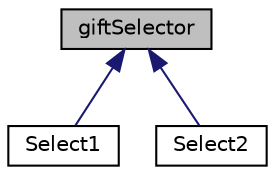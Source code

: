digraph "giftSelector"
{
  edge [fontname="Helvetica",fontsize="10",labelfontname="Helvetica",labelfontsize="10"];
  node [fontname="Helvetica",fontsize="10",shape=record];
  Node1 [label="giftSelector",height=0.2,width=0.4,color="black", fillcolor="grey75", style="filled", fontcolor="black"];
  Node1 -> Node2 [dir="back",color="midnightblue",fontsize="10",style="solid",fontname="Helvetica"];
  Node2 [label="Select1",height=0.2,width=0.4,color="black", fillcolor="white", style="filled",URL="$classSelect1.html",tooltip="CLASS SELECT1 inherits CLASS GIFTSELECTOR containing attributes and member function for way 1 of ques..."];
  Node1 -> Node3 [dir="back",color="midnightblue",fontsize="10",style="solid",fontname="Helvetica"];
  Node3 [label="Select2",height=0.2,width=0.4,color="black", fillcolor="white", style="filled",URL="$classSelect2.html",tooltip="CLASS SELECT2 inherits CLASS GIFTSELECTOR containing attributes and member function for way 2 of ques..."];
}
